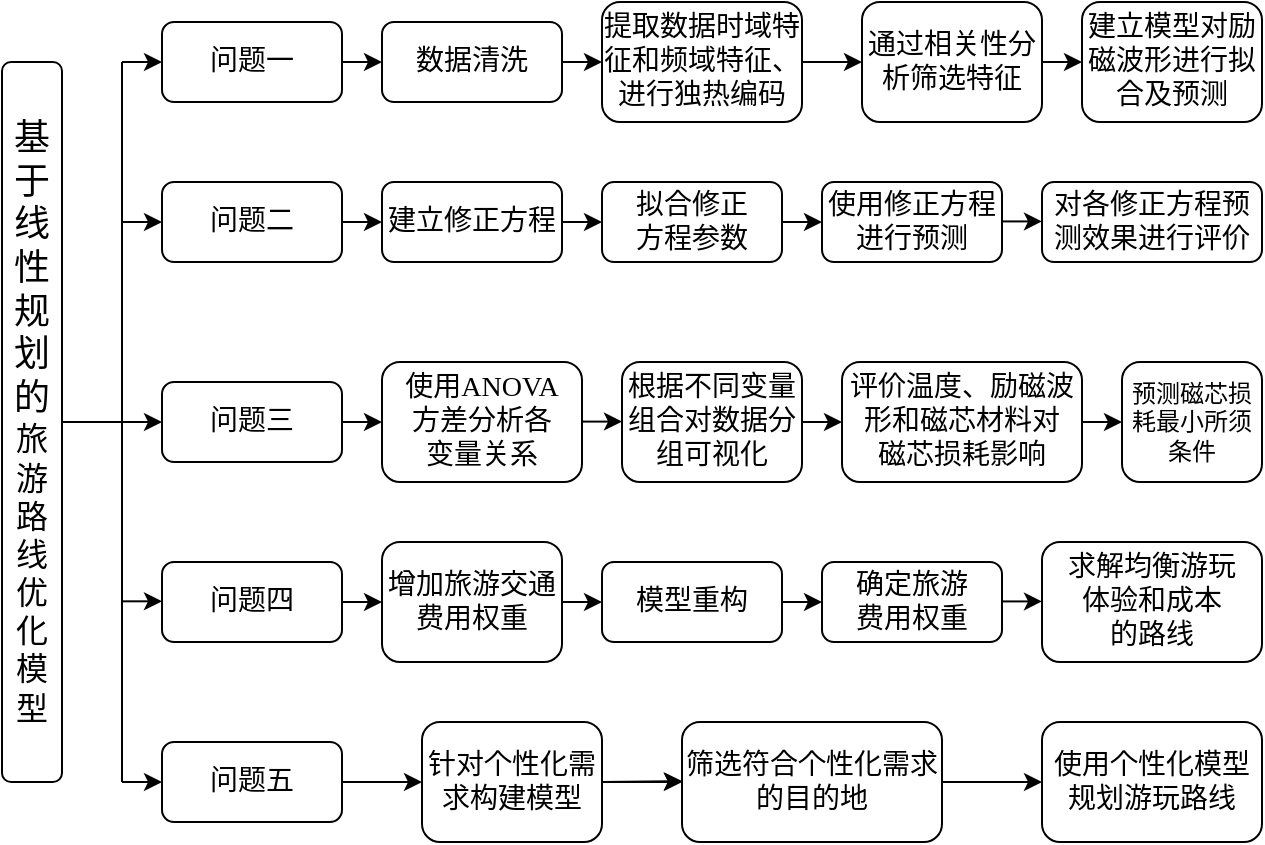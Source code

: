 <mxfile version="24.7.16">
  <diagram name="第 1 页" id="e_22g5U1S9ivuY9E5TBe">
    <mxGraphModel dx="956" dy="539" grid="1" gridSize="10" guides="1" tooltips="1" connect="1" arrows="1" fold="1" page="1" pageScale="1" pageWidth="827" pageHeight="1169" math="0" shadow="0">
      <root>
        <mxCell id="0" />
        <mxCell id="1" parent="0" />
        <mxCell id="0eE-w3rLTAOFp0B8efv9-1" value="&lt;font style=&quot;font-size: 18px;&quot;&gt;基于线性规划的&lt;/font&gt;&lt;span style=&quot;font-size: medium; background-color: initial;&quot;&gt;旅游路线优化模型&lt;/span&gt;" style="rounded=1;whiteSpace=wrap;html=1;" parent="1" vertex="1">
          <mxGeometry x="40" y="160" width="30" height="360" as="geometry" />
        </mxCell>
        <mxCell id="0eE-w3rLTAOFp0B8efv9-7" value="" style="endArrow=none;html=1;rounded=0;" parent="1" edge="1">
          <mxGeometry width="50" height="50" relative="1" as="geometry">
            <mxPoint x="100" y="520" as="sourcePoint" />
            <mxPoint x="100" y="160" as="targetPoint" />
          </mxGeometry>
        </mxCell>
        <mxCell id="0eE-w3rLTAOFp0B8efv9-8" value="" style="endArrow=none;html=1;rounded=0;exitX=1;exitY=0.5;exitDx=0;exitDy=0;" parent="1" source="0eE-w3rLTAOFp0B8efv9-1" edge="1">
          <mxGeometry width="50" height="50" relative="1" as="geometry">
            <mxPoint x="330" y="350" as="sourcePoint" />
            <mxPoint x="100" y="340" as="targetPoint" />
          </mxGeometry>
        </mxCell>
        <mxCell id="0eE-w3rLTAOFp0B8efv9-10" value="" style="endArrow=classic;html=1;rounded=0;" parent="1" edge="1">
          <mxGeometry width="50" height="50" relative="1" as="geometry">
            <mxPoint x="100" y="520" as="sourcePoint" />
            <mxPoint x="120" y="520" as="targetPoint" />
          </mxGeometry>
        </mxCell>
        <mxCell id="0eE-w3rLTAOFp0B8efv9-11" value="" style="endArrow=classic;html=1;rounded=0;" parent="1" edge="1">
          <mxGeometry width="50" height="50" relative="1" as="geometry">
            <mxPoint x="100" y="160" as="sourcePoint" />
            <mxPoint x="120" y="160" as="targetPoint" />
          </mxGeometry>
        </mxCell>
        <mxCell id="0eE-w3rLTAOFp0B8efv9-12" value="" style="endArrow=classic;html=1;rounded=0;" parent="1" edge="1">
          <mxGeometry width="50" height="50" relative="1" as="geometry">
            <mxPoint x="100" y="340" as="sourcePoint" />
            <mxPoint x="120" y="340" as="targetPoint" />
          </mxGeometry>
        </mxCell>
        <mxCell id="0eE-w3rLTAOFp0B8efv9-13" value="" style="endArrow=classic;html=1;rounded=0;" parent="1" edge="1">
          <mxGeometry width="50" height="50" relative="1" as="geometry">
            <mxPoint x="100" y="240" as="sourcePoint" />
            <mxPoint x="120" y="240" as="targetPoint" />
          </mxGeometry>
        </mxCell>
        <mxCell id="0eE-w3rLTAOFp0B8efv9-14" value="" style="endArrow=classic;html=1;rounded=0;" parent="1" edge="1">
          <mxGeometry width="50" height="50" relative="1" as="geometry">
            <mxPoint x="100" y="429.66" as="sourcePoint" />
            <mxPoint x="120" y="429.66" as="targetPoint" />
          </mxGeometry>
        </mxCell>
        <mxCell id="3mXHR_yEGwMdCNcCOuMn-1" value="&lt;font style=&quot;font-size: 14px;&quot; face=&quot;宋体&quot;&gt;问题一&lt;/font&gt;" style="rounded=1;whiteSpace=wrap;html=1;" parent="1" vertex="1">
          <mxGeometry x="120" y="140" width="90" height="40" as="geometry" />
        </mxCell>
        <mxCell id="3mXHR_yEGwMdCNcCOuMn-4" value="&lt;font style=&quot;font-size: 14px;&quot; face=&quot;宋体&quot;&gt;问题二&lt;/font&gt;" style="rounded=1;whiteSpace=wrap;html=1;" parent="1" vertex="1">
          <mxGeometry x="120" y="220" width="90" height="40" as="geometry" />
        </mxCell>
        <mxCell id="3mXHR_yEGwMdCNcCOuMn-5" value="&lt;font style=&quot;font-size: 14px;&quot; face=&quot;宋体&quot;&gt;问题三&lt;/font&gt;" style="rounded=1;whiteSpace=wrap;html=1;" parent="1" vertex="1">
          <mxGeometry x="120" y="320" width="90" height="40" as="geometry" />
        </mxCell>
        <mxCell id="3mXHR_yEGwMdCNcCOuMn-6" value="&lt;font style=&quot;font-size: 14px;&quot; face=&quot;宋体&quot;&gt;问题四&lt;/font&gt;" style="rounded=1;whiteSpace=wrap;html=1;" parent="1" vertex="1">
          <mxGeometry x="120" y="410" width="90" height="40" as="geometry" />
        </mxCell>
        <mxCell id="3mXHR_yEGwMdCNcCOuMn-7" value="&lt;font style=&quot;font-size: 14px;&quot; face=&quot;宋体&quot;&gt;问题五&lt;/font&gt;" style="rounded=1;whiteSpace=wrap;html=1;" parent="1" vertex="1">
          <mxGeometry x="120" y="500" width="90" height="40" as="geometry" />
        </mxCell>
        <mxCell id="3mXHR_yEGwMdCNcCOuMn-8" value="" style="endArrow=classic;html=1;rounded=0;" parent="1" edge="1">
          <mxGeometry width="50" height="50" relative="1" as="geometry">
            <mxPoint x="210" y="160" as="sourcePoint" />
            <mxPoint x="230" y="160" as="targetPoint" />
          </mxGeometry>
        </mxCell>
        <mxCell id="3mXHR_yEGwMdCNcCOuMn-9" value="&lt;font style=&quot;font-size: 14px;&quot; face=&quot;宋体&quot;&gt;数据清洗&lt;/font&gt;" style="rounded=1;whiteSpace=wrap;html=1;" parent="1" vertex="1">
          <mxGeometry x="230" y="140" width="90" height="40" as="geometry" />
        </mxCell>
        <mxCell id="3mXHR_yEGwMdCNcCOuMn-10" value="" style="endArrow=classic;html=1;rounded=0;" parent="1" edge="1">
          <mxGeometry width="50" height="50" relative="1" as="geometry">
            <mxPoint x="320" y="160" as="sourcePoint" />
            <mxPoint x="340" y="160" as="targetPoint" />
          </mxGeometry>
        </mxCell>
        <mxCell id="3mXHR_yEGwMdCNcCOuMn-11" value="&lt;font face=&quot;宋体&quot;&gt;&lt;span style=&quot;font-size: 14px;&quot;&gt;提取数据时域特征和频域特征、进行独热编码&lt;/span&gt;&lt;/font&gt;" style="rounded=1;whiteSpace=wrap;html=1;" parent="1" vertex="1">
          <mxGeometry x="340" y="130" width="100" height="60" as="geometry" />
        </mxCell>
        <mxCell id="3mXHR_yEGwMdCNcCOuMn-12" value="" style="endArrow=classic;html=1;rounded=0;entryX=0;entryY=0.5;entryDx=0;entryDy=0;" parent="1" edge="1" target="3mXHR_yEGwMdCNcCOuMn-13">
          <mxGeometry width="50" height="50" relative="1" as="geometry">
            <mxPoint x="440" y="160" as="sourcePoint" />
            <mxPoint x="450" y="160" as="targetPoint" />
          </mxGeometry>
        </mxCell>
        <mxCell id="3mXHR_yEGwMdCNcCOuMn-13" value="&lt;font face=&quot;宋体&quot;&gt;&lt;span style=&quot;font-size: 14px;&quot;&gt;通过相关性分析筛选特征&lt;/span&gt;&lt;/font&gt;" style="rounded=1;whiteSpace=wrap;html=1;" parent="1" vertex="1">
          <mxGeometry x="470" y="130" width="90" height="60" as="geometry" />
        </mxCell>
        <mxCell id="3mXHR_yEGwMdCNcCOuMn-14" value="" style="endArrow=classic;html=1;rounded=0;" parent="1" edge="1">
          <mxGeometry width="50" height="50" relative="1" as="geometry">
            <mxPoint x="560" y="160" as="sourcePoint" />
            <mxPoint x="580" y="160" as="targetPoint" />
          </mxGeometry>
        </mxCell>
        <mxCell id="3mXHR_yEGwMdCNcCOuMn-15" value="&lt;font face=&quot;宋体&quot;&gt;&lt;span style=&quot;font-size: 14px;&quot;&gt;建立模型对励磁波形进行拟合及预测&lt;/span&gt;&lt;/font&gt;" style="rounded=1;whiteSpace=wrap;html=1;" parent="1" vertex="1">
          <mxGeometry x="580" y="130" width="90" height="60" as="geometry" />
        </mxCell>
        <mxCell id="3mXHR_yEGwMdCNcCOuMn-16" value="" style="endArrow=classic;html=1;rounded=0;" parent="1" edge="1">
          <mxGeometry width="50" height="50" relative="1" as="geometry">
            <mxPoint x="210" y="240" as="sourcePoint" />
            <mxPoint x="230" y="240" as="targetPoint" />
          </mxGeometry>
        </mxCell>
        <mxCell id="3mXHR_yEGwMdCNcCOuMn-17" value="&lt;font face=&quot;宋体&quot;&gt;&lt;span style=&quot;font-size: 14px;&quot;&gt;建立修正方程&lt;/span&gt;&lt;/font&gt;" style="rounded=1;whiteSpace=wrap;html=1;" parent="1" vertex="1">
          <mxGeometry x="230" y="220" width="90" height="40" as="geometry" />
        </mxCell>
        <mxCell id="3mXHR_yEGwMdCNcCOuMn-18" value="" style="endArrow=classic;html=1;rounded=0;" parent="1" edge="1">
          <mxGeometry width="50" height="50" relative="1" as="geometry">
            <mxPoint x="320" y="240" as="sourcePoint" />
            <mxPoint x="340" y="240" as="targetPoint" />
          </mxGeometry>
        </mxCell>
        <mxCell id="3mXHR_yEGwMdCNcCOuMn-19" value="&lt;font face=&quot;宋体&quot;&gt;&lt;span style=&quot;font-size: 14px;&quot;&gt;拟合&lt;/span&gt;&lt;/font&gt;&lt;span style=&quot;font-family: 宋体; font-size: 14px;&quot;&gt;修正&lt;/span&gt;&lt;div&gt;&lt;span style=&quot;font-family: 宋体; font-size: 14px;&quot;&gt;方程参数&lt;/span&gt;&lt;/div&gt;" style="rounded=1;whiteSpace=wrap;html=1;" parent="1" vertex="1">
          <mxGeometry x="340" y="220" width="90" height="40" as="geometry" />
        </mxCell>
        <mxCell id="3mXHR_yEGwMdCNcCOuMn-20" value="" style="endArrow=classic;html=1;rounded=0;" parent="1" edge="1">
          <mxGeometry width="50" height="50" relative="1" as="geometry">
            <mxPoint x="430" y="240" as="sourcePoint" />
            <mxPoint x="450" y="240" as="targetPoint" />
          </mxGeometry>
        </mxCell>
        <mxCell id="3mXHR_yEGwMdCNcCOuMn-21" value="&lt;font face=&quot;宋体&quot;&gt;&lt;span style=&quot;font-size: 14px;&quot;&gt;使用修正方程进行预测&lt;/span&gt;&lt;/font&gt;" style="rounded=1;whiteSpace=wrap;html=1;" parent="1" vertex="1">
          <mxGeometry x="450" y="220" width="90" height="40" as="geometry" />
        </mxCell>
        <mxCell id="3mXHR_yEGwMdCNcCOuMn-22" value="" style="endArrow=classic;html=1;rounded=0;" parent="1" edge="1">
          <mxGeometry width="50" height="50" relative="1" as="geometry">
            <mxPoint x="540" y="239.71" as="sourcePoint" />
            <mxPoint x="560" y="239.71" as="targetPoint" />
          </mxGeometry>
        </mxCell>
        <mxCell id="3mXHR_yEGwMdCNcCOuMn-23" value="&lt;font face=&quot;宋体&quot;&gt;&lt;span style=&quot;font-size: 14px;&quot;&gt;对各修正方程预测&lt;/span&gt;&lt;/font&gt;&lt;span style=&quot;font-size: 14px; font-family: 宋体; background-color: initial;&quot;&gt;效果进行评价&lt;/span&gt;" style="rounded=1;whiteSpace=wrap;html=1;" parent="1" vertex="1">
          <mxGeometry x="560" y="220" width="110" height="40" as="geometry" />
        </mxCell>
        <mxCell id="-2yQKe1pkINeL-S96GQM-1" value="" style="endArrow=classic;html=1;rounded=0;" parent="1" edge="1">
          <mxGeometry width="50" height="50" relative="1" as="geometry">
            <mxPoint x="210" y="340" as="sourcePoint" />
            <mxPoint x="230" y="340" as="targetPoint" />
          </mxGeometry>
        </mxCell>
        <mxCell id="-2yQKe1pkINeL-S96GQM-2" value="&lt;font face=&quot;宋体&quot;&gt;&lt;span style=&quot;font-size: 14px;&quot;&gt;使用ANOVA&lt;/span&gt;&lt;/font&gt;&lt;div&gt;&lt;font face=&quot;宋体&quot;&gt;&lt;span style=&quot;font-size: 14px;&quot;&gt;方差分析各&lt;/span&gt;&lt;/font&gt;&lt;/div&gt;&lt;div&gt;&lt;font face=&quot;宋体&quot;&gt;&lt;span style=&quot;font-size: 14px;&quot;&gt;变量关系&lt;/span&gt;&lt;/font&gt;&lt;/div&gt;" style="rounded=1;whiteSpace=wrap;html=1;" parent="1" vertex="1">
          <mxGeometry x="230" y="310" width="100" height="60" as="geometry" />
        </mxCell>
        <mxCell id="-2yQKe1pkINeL-S96GQM-3" value="" style="endArrow=classic;html=1;rounded=0;" parent="1" edge="1">
          <mxGeometry width="50" height="50" relative="1" as="geometry">
            <mxPoint x="330" y="339.8" as="sourcePoint" />
            <mxPoint x="350" y="339.8" as="targetPoint" />
          </mxGeometry>
        </mxCell>
        <mxCell id="-2yQKe1pkINeL-S96GQM-4" value="&lt;font face=&quot;宋体&quot;&gt;&lt;span style=&quot;font-size: 14px;&quot;&gt;根据不同变量组合对数据分组可视化&lt;/span&gt;&lt;/font&gt;" style="rounded=1;whiteSpace=wrap;html=1;" parent="1" vertex="1">
          <mxGeometry x="350" y="310" width="90" height="60" as="geometry" />
        </mxCell>
        <mxCell id="-2yQKe1pkINeL-S96GQM-5" value="" style="endArrow=classic;html=1;rounded=0;exitX=1;exitY=0.5;exitDx=0;exitDy=0;" parent="1" edge="1" source="-2yQKe1pkINeL-S96GQM-4">
          <mxGeometry width="50" height="50" relative="1" as="geometry">
            <mxPoint x="505" y="339.9" as="sourcePoint" />
            <mxPoint x="460" y="340" as="targetPoint" />
          </mxGeometry>
        </mxCell>
        <mxCell id="-2yQKe1pkINeL-S96GQM-9" value="&lt;font face=&quot;宋体&quot;&gt;&lt;span style=&quot;font-size: 14px;&quot;&gt;评价温度、励磁波形和磁芯材料对&lt;/span&gt;&lt;/font&gt;&lt;div&gt;&lt;font face=&quot;宋体&quot;&gt;&lt;span style=&quot;font-size: 14px;&quot;&gt;磁芯损耗影响&lt;/span&gt;&lt;/font&gt;&lt;/div&gt;" style="rounded=1;whiteSpace=wrap;html=1;" parent="1" vertex="1">
          <mxGeometry x="460" y="310" width="120" height="60" as="geometry" />
        </mxCell>
        <mxCell id="lNYdRAfSU6B4RpricAU8-1" value="" style="endArrow=classic;html=1;rounded=0;" parent="1" edge="1">
          <mxGeometry width="50" height="50" relative="1" as="geometry">
            <mxPoint x="210" y="430" as="sourcePoint" />
            <mxPoint x="230" y="430" as="targetPoint" />
          </mxGeometry>
        </mxCell>
        <mxCell id="lNYdRAfSU6B4RpricAU8-2" value="&lt;font style=&quot;font-size: 14px;&quot; face=&quot;宋体&quot;&gt;增加旅游交通费用&lt;/font&gt;&lt;span style=&quot;font-size: 14px; font-family: 宋体; background-color: initial;&quot;&gt;权重&lt;/span&gt;" style="rounded=1;whiteSpace=wrap;html=1;" parent="1" vertex="1">
          <mxGeometry x="230" y="400" width="90" height="60" as="geometry" />
        </mxCell>
        <mxCell id="lNYdRAfSU6B4RpricAU8-3" value="" style="endArrow=classic;html=1;rounded=0;" parent="1" edge="1">
          <mxGeometry width="50" height="50" relative="1" as="geometry">
            <mxPoint x="320" y="430" as="sourcePoint" />
            <mxPoint x="340" y="430" as="targetPoint" />
          </mxGeometry>
        </mxCell>
        <mxCell id="lNYdRAfSU6B4RpricAU8-4" value="&lt;font face=&quot;宋体&quot;&gt;&lt;span style=&quot;font-size: 14px;&quot;&gt;模型重构&lt;/span&gt;&lt;/font&gt;" style="rounded=1;whiteSpace=wrap;html=1;" parent="1" vertex="1">
          <mxGeometry x="340" y="410" width="90" height="40" as="geometry" />
        </mxCell>
        <mxCell id="lNYdRAfSU6B4RpricAU8-5" value="" style="endArrow=classic;html=1;rounded=0;" parent="1" edge="1">
          <mxGeometry width="50" height="50" relative="1" as="geometry">
            <mxPoint x="430" y="430" as="sourcePoint" />
            <mxPoint x="450" y="430" as="targetPoint" />
          </mxGeometry>
        </mxCell>
        <mxCell id="lNYdRAfSU6B4RpricAU8-6" value="&lt;font face=&quot;宋体&quot;&gt;&lt;span style=&quot;font-size: 14px;&quot;&gt;确定旅游&lt;/span&gt;&lt;/font&gt;&lt;div&gt;&lt;font face=&quot;宋体&quot;&gt;&lt;span style=&quot;font-size: 14px;&quot;&gt;费用权重&lt;/span&gt;&lt;/font&gt;&lt;/div&gt;" style="rounded=1;whiteSpace=wrap;html=1;" parent="1" vertex="1">
          <mxGeometry x="450" y="410" width="90" height="40" as="geometry" />
        </mxCell>
        <mxCell id="lNYdRAfSU6B4RpricAU8-7" value="" style="endArrow=classic;html=1;rounded=0;" parent="1" edge="1">
          <mxGeometry width="50" height="50" relative="1" as="geometry">
            <mxPoint x="540" y="429.71" as="sourcePoint" />
            <mxPoint x="560" y="429.71" as="targetPoint" />
          </mxGeometry>
        </mxCell>
        <mxCell id="lNYdRAfSU6B4RpricAU8-8" value="&lt;font face=&quot;宋体&quot;&gt;&lt;span style=&quot;font-size: 14px;&quot;&gt;求解均衡游玩&lt;/span&gt;&lt;/font&gt;&lt;div&gt;&lt;font face=&quot;宋体&quot;&gt;&lt;span style=&quot;font-size: 14px;&quot;&gt;体验和成本&lt;/span&gt;&lt;/font&gt;&lt;/div&gt;&lt;div&gt;&lt;font face=&quot;宋体&quot;&gt;&lt;span style=&quot;font-size: 14px;&quot;&gt;的路线&lt;/span&gt;&lt;/font&gt;&lt;/div&gt;" style="rounded=1;whiteSpace=wrap;html=1;" parent="1" vertex="1">
          <mxGeometry x="560" y="400" width="110" height="60" as="geometry" />
        </mxCell>
        <mxCell id="lNYdRAfSU6B4RpricAU8-9" value="" style="endArrow=classic;html=1;rounded=0;entryX=0;entryY=0.5;entryDx=0;entryDy=0;" parent="1" target="lNYdRAfSU6B4RpricAU8-10" edge="1">
          <mxGeometry width="50" height="50" relative="1" as="geometry">
            <mxPoint x="210" y="520" as="sourcePoint" />
            <mxPoint x="230" y="520" as="targetPoint" />
          </mxGeometry>
        </mxCell>
        <mxCell id="lNYdRAfSU6B4RpricAU8-17" value="" style="edgeStyle=orthogonalEdgeStyle;rounded=0;orthogonalLoop=1;jettySize=auto;html=1;" parent="1" source="lNYdRAfSU6B4RpricAU8-10" target="lNYdRAfSU6B4RpricAU8-12" edge="1">
          <mxGeometry relative="1" as="geometry" />
        </mxCell>
        <mxCell id="lNYdRAfSU6B4RpricAU8-10" value="&lt;font face=&quot;宋体&quot;&gt;&lt;span style=&quot;font-size: 14px;&quot;&gt;针对个性化需求构建模型&lt;/span&gt;&lt;/font&gt;" style="rounded=1;whiteSpace=wrap;html=1;" parent="1" vertex="1">
          <mxGeometry x="250" y="490" width="90" height="60" as="geometry" />
        </mxCell>
        <mxCell id="lNYdRAfSU6B4RpricAU8-11" value="" style="endArrow=classic;html=1;rounded=0;" parent="1" edge="1">
          <mxGeometry width="50" height="50" relative="1" as="geometry">
            <mxPoint x="340" y="520" as="sourcePoint" />
            <mxPoint x="380" y="519.5" as="targetPoint" />
          </mxGeometry>
        </mxCell>
        <mxCell id="lNYdRAfSU6B4RpricAU8-12" value="&lt;font face=&quot;宋体&quot;&gt;&lt;span style=&quot;font-size: 14px;&quot;&gt;筛选符合个性化需求的&lt;/span&gt;&lt;/font&gt;&lt;span style=&quot;font-size: 14px; font-family: 宋体; background-color: initial;&quot;&gt;目的地&lt;/span&gt;" style="rounded=1;whiteSpace=wrap;html=1;" parent="1" vertex="1">
          <mxGeometry x="380" y="490" width="130" height="60" as="geometry" />
        </mxCell>
        <mxCell id="lNYdRAfSU6B4RpricAU8-13" value="" style="endArrow=classic;html=1;rounded=0;" parent="1" edge="1">
          <mxGeometry width="50" height="50" relative="1" as="geometry">
            <mxPoint x="500" y="520" as="sourcePoint" />
            <mxPoint x="500" y="520" as="targetPoint" />
          </mxGeometry>
        </mxCell>
        <mxCell id="lNYdRAfSU6B4RpricAU8-14" value="&lt;font face=&quot;宋体&quot;&gt;&lt;span style=&quot;font-size: 14px;&quot;&gt;使用个性化模型规划游玩路线&lt;/span&gt;&lt;/font&gt;" style="rounded=1;whiteSpace=wrap;html=1;" parent="1" vertex="1">
          <mxGeometry x="560" y="490" width="110" height="60" as="geometry" />
        </mxCell>
        <mxCell id="lNYdRAfSU6B4RpricAU8-18" value="" style="endArrow=classic;html=1;rounded=0;exitX=1;exitY=0.5;exitDx=0;exitDy=0;entryX=0;entryY=0.5;entryDx=0;entryDy=0;" parent="1" source="lNYdRAfSU6B4RpricAU8-12" target="lNYdRAfSU6B4RpricAU8-14" edge="1">
          <mxGeometry width="50" height="50" relative="1" as="geometry">
            <mxPoint x="350" y="530" as="sourcePoint" />
            <mxPoint x="390" y="529.5" as="targetPoint" />
          </mxGeometry>
        </mxCell>
        <mxCell id="Q5fePk-HSAfM2f11DoDJ-5" value="预测磁芯损耗最小所须条件" style="rounded=1;whiteSpace=wrap;html=1;" vertex="1" parent="1">
          <mxGeometry x="600" y="310" width="70" height="60" as="geometry" />
        </mxCell>
        <mxCell id="Q5fePk-HSAfM2f11DoDJ-7" value="" style="endArrow=classic;html=1;rounded=0;" edge="1" parent="1">
          <mxGeometry width="50" height="50" relative="1" as="geometry">
            <mxPoint x="580" y="340" as="sourcePoint" />
            <mxPoint x="600" y="340" as="targetPoint" />
          </mxGeometry>
        </mxCell>
      </root>
    </mxGraphModel>
  </diagram>
</mxfile>
